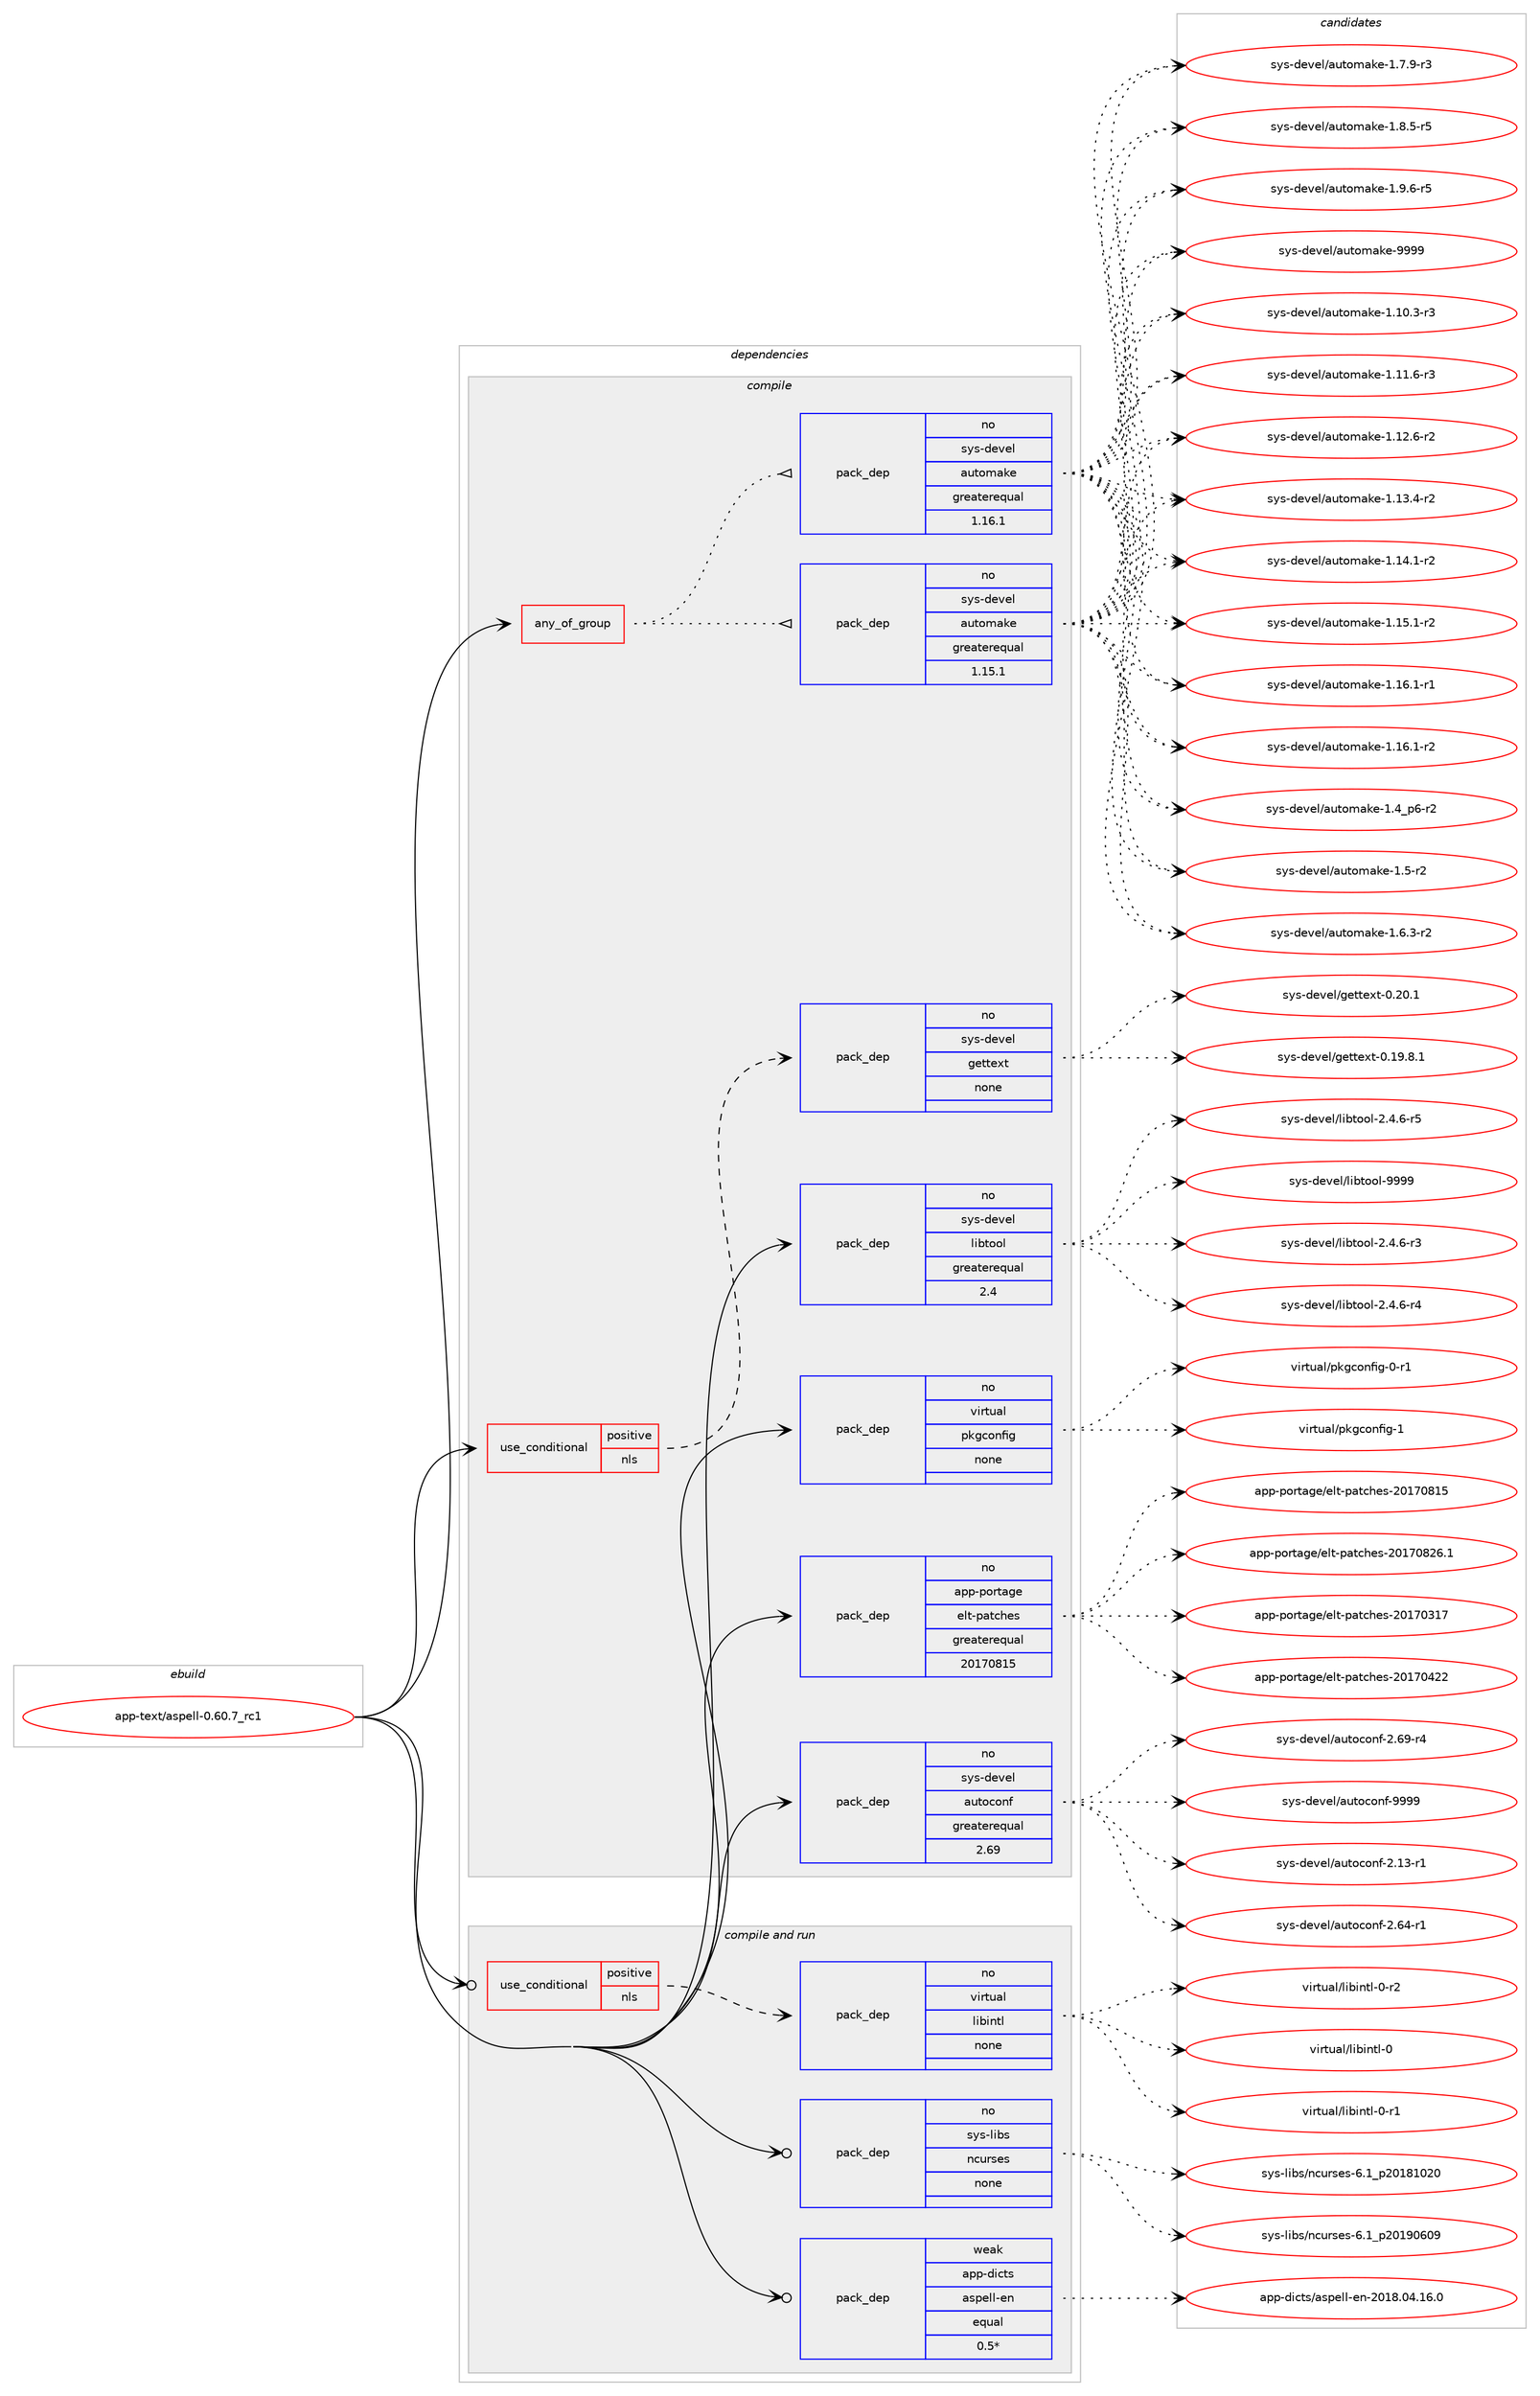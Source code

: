 digraph prolog {

# *************
# Graph options
# *************

newrank=true;
concentrate=true;
compound=true;
graph [rankdir=LR,fontname=Helvetica,fontsize=10,ranksep=1.5];#, ranksep=2.5, nodesep=0.2];
edge  [arrowhead=vee];
node  [fontname=Helvetica,fontsize=10];

# **********
# The ebuild
# **********

subgraph cluster_leftcol {
color=gray;
rank=same;
label=<<i>ebuild</i>>;
id [label="app-text/aspell-0.60.7_rc1", color=red, width=4, href="../app-text/aspell-0.60.7_rc1.svg"];
}

# ****************
# The dependencies
# ****************

subgraph cluster_midcol {
color=gray;
label=<<i>dependencies</i>>;
subgraph cluster_compile {
fillcolor="#eeeeee";
style=filled;
label=<<i>compile</i>>;
subgraph any8847 {
dependency507473 [label=<<TABLE BORDER="0" CELLBORDER="1" CELLSPACING="0" CELLPADDING="4"><TR><TD CELLPADDING="10">any_of_group</TD></TR></TABLE>>, shape=none, color=red];subgraph pack377139 {
dependency507474 [label=<<TABLE BORDER="0" CELLBORDER="1" CELLSPACING="0" CELLPADDING="4" WIDTH="220"><TR><TD ROWSPAN="6" CELLPADDING="30">pack_dep</TD></TR><TR><TD WIDTH="110">no</TD></TR><TR><TD>sys-devel</TD></TR><TR><TD>automake</TD></TR><TR><TD>greaterequal</TD></TR><TR><TD>1.16.1</TD></TR></TABLE>>, shape=none, color=blue];
}
dependency507473:e -> dependency507474:w [weight=20,style="dotted",arrowhead="oinv"];
subgraph pack377140 {
dependency507475 [label=<<TABLE BORDER="0" CELLBORDER="1" CELLSPACING="0" CELLPADDING="4" WIDTH="220"><TR><TD ROWSPAN="6" CELLPADDING="30">pack_dep</TD></TR><TR><TD WIDTH="110">no</TD></TR><TR><TD>sys-devel</TD></TR><TR><TD>automake</TD></TR><TR><TD>greaterequal</TD></TR><TR><TD>1.15.1</TD></TR></TABLE>>, shape=none, color=blue];
}
dependency507473:e -> dependency507475:w [weight=20,style="dotted",arrowhead="oinv"];
}
id:e -> dependency507473:w [weight=20,style="solid",arrowhead="vee"];
subgraph cond121163 {
dependency507476 [label=<<TABLE BORDER="0" CELLBORDER="1" CELLSPACING="0" CELLPADDING="4"><TR><TD ROWSPAN="3" CELLPADDING="10">use_conditional</TD></TR><TR><TD>positive</TD></TR><TR><TD>nls</TD></TR></TABLE>>, shape=none, color=red];
subgraph pack377141 {
dependency507477 [label=<<TABLE BORDER="0" CELLBORDER="1" CELLSPACING="0" CELLPADDING="4" WIDTH="220"><TR><TD ROWSPAN="6" CELLPADDING="30">pack_dep</TD></TR><TR><TD WIDTH="110">no</TD></TR><TR><TD>sys-devel</TD></TR><TR><TD>gettext</TD></TR><TR><TD>none</TD></TR><TR><TD></TD></TR></TABLE>>, shape=none, color=blue];
}
dependency507476:e -> dependency507477:w [weight=20,style="dashed",arrowhead="vee"];
}
id:e -> dependency507476:w [weight=20,style="solid",arrowhead="vee"];
subgraph pack377142 {
dependency507478 [label=<<TABLE BORDER="0" CELLBORDER="1" CELLSPACING="0" CELLPADDING="4" WIDTH="220"><TR><TD ROWSPAN="6" CELLPADDING="30">pack_dep</TD></TR><TR><TD WIDTH="110">no</TD></TR><TR><TD>app-portage</TD></TR><TR><TD>elt-patches</TD></TR><TR><TD>greaterequal</TD></TR><TR><TD>20170815</TD></TR></TABLE>>, shape=none, color=blue];
}
id:e -> dependency507478:w [weight=20,style="solid",arrowhead="vee"];
subgraph pack377143 {
dependency507479 [label=<<TABLE BORDER="0" CELLBORDER="1" CELLSPACING="0" CELLPADDING="4" WIDTH="220"><TR><TD ROWSPAN="6" CELLPADDING="30">pack_dep</TD></TR><TR><TD WIDTH="110">no</TD></TR><TR><TD>sys-devel</TD></TR><TR><TD>autoconf</TD></TR><TR><TD>greaterequal</TD></TR><TR><TD>2.69</TD></TR></TABLE>>, shape=none, color=blue];
}
id:e -> dependency507479:w [weight=20,style="solid",arrowhead="vee"];
subgraph pack377144 {
dependency507480 [label=<<TABLE BORDER="0" CELLBORDER="1" CELLSPACING="0" CELLPADDING="4" WIDTH="220"><TR><TD ROWSPAN="6" CELLPADDING="30">pack_dep</TD></TR><TR><TD WIDTH="110">no</TD></TR><TR><TD>sys-devel</TD></TR><TR><TD>libtool</TD></TR><TR><TD>greaterequal</TD></TR><TR><TD>2.4</TD></TR></TABLE>>, shape=none, color=blue];
}
id:e -> dependency507480:w [weight=20,style="solid",arrowhead="vee"];
subgraph pack377145 {
dependency507481 [label=<<TABLE BORDER="0" CELLBORDER="1" CELLSPACING="0" CELLPADDING="4" WIDTH="220"><TR><TD ROWSPAN="6" CELLPADDING="30">pack_dep</TD></TR><TR><TD WIDTH="110">no</TD></TR><TR><TD>virtual</TD></TR><TR><TD>pkgconfig</TD></TR><TR><TD>none</TD></TR><TR><TD></TD></TR></TABLE>>, shape=none, color=blue];
}
id:e -> dependency507481:w [weight=20,style="solid",arrowhead="vee"];
}
subgraph cluster_compileandrun {
fillcolor="#eeeeee";
style=filled;
label=<<i>compile and run</i>>;
subgraph cond121164 {
dependency507482 [label=<<TABLE BORDER="0" CELLBORDER="1" CELLSPACING="0" CELLPADDING="4"><TR><TD ROWSPAN="3" CELLPADDING="10">use_conditional</TD></TR><TR><TD>positive</TD></TR><TR><TD>nls</TD></TR></TABLE>>, shape=none, color=red];
subgraph pack377146 {
dependency507483 [label=<<TABLE BORDER="0" CELLBORDER="1" CELLSPACING="0" CELLPADDING="4" WIDTH="220"><TR><TD ROWSPAN="6" CELLPADDING="30">pack_dep</TD></TR><TR><TD WIDTH="110">no</TD></TR><TR><TD>virtual</TD></TR><TR><TD>libintl</TD></TR><TR><TD>none</TD></TR><TR><TD></TD></TR></TABLE>>, shape=none, color=blue];
}
dependency507482:e -> dependency507483:w [weight=20,style="dashed",arrowhead="vee"];
}
id:e -> dependency507482:w [weight=20,style="solid",arrowhead="odotvee"];
subgraph pack377147 {
dependency507484 [label=<<TABLE BORDER="0" CELLBORDER="1" CELLSPACING="0" CELLPADDING="4" WIDTH="220"><TR><TD ROWSPAN="6" CELLPADDING="30">pack_dep</TD></TR><TR><TD WIDTH="110">no</TD></TR><TR><TD>sys-libs</TD></TR><TR><TD>ncurses</TD></TR><TR><TD>none</TD></TR><TR><TD></TD></TR></TABLE>>, shape=none, color=blue];
}
id:e -> dependency507484:w [weight=20,style="solid",arrowhead="odotvee"];
subgraph pack377148 {
dependency507485 [label=<<TABLE BORDER="0" CELLBORDER="1" CELLSPACING="0" CELLPADDING="4" WIDTH="220"><TR><TD ROWSPAN="6" CELLPADDING="30">pack_dep</TD></TR><TR><TD WIDTH="110">weak</TD></TR><TR><TD>app-dicts</TD></TR><TR><TD>aspell-en</TD></TR><TR><TD>equal</TD></TR><TR><TD>0.5*</TD></TR></TABLE>>, shape=none, color=blue];
}
id:e -> dependency507485:w [weight=20,style="solid",arrowhead="odotvee"];
}
subgraph cluster_run {
fillcolor="#eeeeee";
style=filled;
label=<<i>run</i>>;
}
}

# **************
# The candidates
# **************

subgraph cluster_choices {
rank=same;
color=gray;
label=<<i>candidates</i>>;

subgraph choice377139 {
color=black;
nodesep=1;
choice11512111545100101118101108479711711611110997107101454946494846514511451 [label="sys-devel/automake-1.10.3-r3", color=red, width=4,href="../sys-devel/automake-1.10.3-r3.svg"];
choice11512111545100101118101108479711711611110997107101454946494946544511451 [label="sys-devel/automake-1.11.6-r3", color=red, width=4,href="../sys-devel/automake-1.11.6-r3.svg"];
choice11512111545100101118101108479711711611110997107101454946495046544511450 [label="sys-devel/automake-1.12.6-r2", color=red, width=4,href="../sys-devel/automake-1.12.6-r2.svg"];
choice11512111545100101118101108479711711611110997107101454946495146524511450 [label="sys-devel/automake-1.13.4-r2", color=red, width=4,href="../sys-devel/automake-1.13.4-r2.svg"];
choice11512111545100101118101108479711711611110997107101454946495246494511450 [label="sys-devel/automake-1.14.1-r2", color=red, width=4,href="../sys-devel/automake-1.14.1-r2.svg"];
choice11512111545100101118101108479711711611110997107101454946495346494511450 [label="sys-devel/automake-1.15.1-r2", color=red, width=4,href="../sys-devel/automake-1.15.1-r2.svg"];
choice11512111545100101118101108479711711611110997107101454946495446494511449 [label="sys-devel/automake-1.16.1-r1", color=red, width=4,href="../sys-devel/automake-1.16.1-r1.svg"];
choice11512111545100101118101108479711711611110997107101454946495446494511450 [label="sys-devel/automake-1.16.1-r2", color=red, width=4,href="../sys-devel/automake-1.16.1-r2.svg"];
choice115121115451001011181011084797117116111109971071014549465295112544511450 [label="sys-devel/automake-1.4_p6-r2", color=red, width=4,href="../sys-devel/automake-1.4_p6-r2.svg"];
choice11512111545100101118101108479711711611110997107101454946534511450 [label="sys-devel/automake-1.5-r2", color=red, width=4,href="../sys-devel/automake-1.5-r2.svg"];
choice115121115451001011181011084797117116111109971071014549465446514511450 [label="sys-devel/automake-1.6.3-r2", color=red, width=4,href="../sys-devel/automake-1.6.3-r2.svg"];
choice115121115451001011181011084797117116111109971071014549465546574511451 [label="sys-devel/automake-1.7.9-r3", color=red, width=4,href="../sys-devel/automake-1.7.9-r3.svg"];
choice115121115451001011181011084797117116111109971071014549465646534511453 [label="sys-devel/automake-1.8.5-r5", color=red, width=4,href="../sys-devel/automake-1.8.5-r5.svg"];
choice115121115451001011181011084797117116111109971071014549465746544511453 [label="sys-devel/automake-1.9.6-r5", color=red, width=4,href="../sys-devel/automake-1.9.6-r5.svg"];
choice115121115451001011181011084797117116111109971071014557575757 [label="sys-devel/automake-9999", color=red, width=4,href="../sys-devel/automake-9999.svg"];
dependency507474:e -> choice11512111545100101118101108479711711611110997107101454946494846514511451:w [style=dotted,weight="100"];
dependency507474:e -> choice11512111545100101118101108479711711611110997107101454946494946544511451:w [style=dotted,weight="100"];
dependency507474:e -> choice11512111545100101118101108479711711611110997107101454946495046544511450:w [style=dotted,weight="100"];
dependency507474:e -> choice11512111545100101118101108479711711611110997107101454946495146524511450:w [style=dotted,weight="100"];
dependency507474:e -> choice11512111545100101118101108479711711611110997107101454946495246494511450:w [style=dotted,weight="100"];
dependency507474:e -> choice11512111545100101118101108479711711611110997107101454946495346494511450:w [style=dotted,weight="100"];
dependency507474:e -> choice11512111545100101118101108479711711611110997107101454946495446494511449:w [style=dotted,weight="100"];
dependency507474:e -> choice11512111545100101118101108479711711611110997107101454946495446494511450:w [style=dotted,weight="100"];
dependency507474:e -> choice115121115451001011181011084797117116111109971071014549465295112544511450:w [style=dotted,weight="100"];
dependency507474:e -> choice11512111545100101118101108479711711611110997107101454946534511450:w [style=dotted,weight="100"];
dependency507474:e -> choice115121115451001011181011084797117116111109971071014549465446514511450:w [style=dotted,weight="100"];
dependency507474:e -> choice115121115451001011181011084797117116111109971071014549465546574511451:w [style=dotted,weight="100"];
dependency507474:e -> choice115121115451001011181011084797117116111109971071014549465646534511453:w [style=dotted,weight="100"];
dependency507474:e -> choice115121115451001011181011084797117116111109971071014549465746544511453:w [style=dotted,weight="100"];
dependency507474:e -> choice115121115451001011181011084797117116111109971071014557575757:w [style=dotted,weight="100"];
}
subgraph choice377140 {
color=black;
nodesep=1;
choice11512111545100101118101108479711711611110997107101454946494846514511451 [label="sys-devel/automake-1.10.3-r3", color=red, width=4,href="../sys-devel/automake-1.10.3-r3.svg"];
choice11512111545100101118101108479711711611110997107101454946494946544511451 [label="sys-devel/automake-1.11.6-r3", color=red, width=4,href="../sys-devel/automake-1.11.6-r3.svg"];
choice11512111545100101118101108479711711611110997107101454946495046544511450 [label="sys-devel/automake-1.12.6-r2", color=red, width=4,href="../sys-devel/automake-1.12.6-r2.svg"];
choice11512111545100101118101108479711711611110997107101454946495146524511450 [label="sys-devel/automake-1.13.4-r2", color=red, width=4,href="../sys-devel/automake-1.13.4-r2.svg"];
choice11512111545100101118101108479711711611110997107101454946495246494511450 [label="sys-devel/automake-1.14.1-r2", color=red, width=4,href="../sys-devel/automake-1.14.1-r2.svg"];
choice11512111545100101118101108479711711611110997107101454946495346494511450 [label="sys-devel/automake-1.15.1-r2", color=red, width=4,href="../sys-devel/automake-1.15.1-r2.svg"];
choice11512111545100101118101108479711711611110997107101454946495446494511449 [label="sys-devel/automake-1.16.1-r1", color=red, width=4,href="../sys-devel/automake-1.16.1-r1.svg"];
choice11512111545100101118101108479711711611110997107101454946495446494511450 [label="sys-devel/automake-1.16.1-r2", color=red, width=4,href="../sys-devel/automake-1.16.1-r2.svg"];
choice115121115451001011181011084797117116111109971071014549465295112544511450 [label="sys-devel/automake-1.4_p6-r2", color=red, width=4,href="../sys-devel/automake-1.4_p6-r2.svg"];
choice11512111545100101118101108479711711611110997107101454946534511450 [label="sys-devel/automake-1.5-r2", color=red, width=4,href="../sys-devel/automake-1.5-r2.svg"];
choice115121115451001011181011084797117116111109971071014549465446514511450 [label="sys-devel/automake-1.6.3-r2", color=red, width=4,href="../sys-devel/automake-1.6.3-r2.svg"];
choice115121115451001011181011084797117116111109971071014549465546574511451 [label="sys-devel/automake-1.7.9-r3", color=red, width=4,href="../sys-devel/automake-1.7.9-r3.svg"];
choice115121115451001011181011084797117116111109971071014549465646534511453 [label="sys-devel/automake-1.8.5-r5", color=red, width=4,href="../sys-devel/automake-1.8.5-r5.svg"];
choice115121115451001011181011084797117116111109971071014549465746544511453 [label="sys-devel/automake-1.9.6-r5", color=red, width=4,href="../sys-devel/automake-1.9.6-r5.svg"];
choice115121115451001011181011084797117116111109971071014557575757 [label="sys-devel/automake-9999", color=red, width=4,href="../sys-devel/automake-9999.svg"];
dependency507475:e -> choice11512111545100101118101108479711711611110997107101454946494846514511451:w [style=dotted,weight="100"];
dependency507475:e -> choice11512111545100101118101108479711711611110997107101454946494946544511451:w [style=dotted,weight="100"];
dependency507475:e -> choice11512111545100101118101108479711711611110997107101454946495046544511450:w [style=dotted,weight="100"];
dependency507475:e -> choice11512111545100101118101108479711711611110997107101454946495146524511450:w [style=dotted,weight="100"];
dependency507475:e -> choice11512111545100101118101108479711711611110997107101454946495246494511450:w [style=dotted,weight="100"];
dependency507475:e -> choice11512111545100101118101108479711711611110997107101454946495346494511450:w [style=dotted,weight="100"];
dependency507475:e -> choice11512111545100101118101108479711711611110997107101454946495446494511449:w [style=dotted,weight="100"];
dependency507475:e -> choice11512111545100101118101108479711711611110997107101454946495446494511450:w [style=dotted,weight="100"];
dependency507475:e -> choice115121115451001011181011084797117116111109971071014549465295112544511450:w [style=dotted,weight="100"];
dependency507475:e -> choice11512111545100101118101108479711711611110997107101454946534511450:w [style=dotted,weight="100"];
dependency507475:e -> choice115121115451001011181011084797117116111109971071014549465446514511450:w [style=dotted,weight="100"];
dependency507475:e -> choice115121115451001011181011084797117116111109971071014549465546574511451:w [style=dotted,weight="100"];
dependency507475:e -> choice115121115451001011181011084797117116111109971071014549465646534511453:w [style=dotted,weight="100"];
dependency507475:e -> choice115121115451001011181011084797117116111109971071014549465746544511453:w [style=dotted,weight="100"];
dependency507475:e -> choice115121115451001011181011084797117116111109971071014557575757:w [style=dotted,weight="100"];
}
subgraph choice377141 {
color=black;
nodesep=1;
choice1151211154510010111810110847103101116116101120116454846495746564649 [label="sys-devel/gettext-0.19.8.1", color=red, width=4,href="../sys-devel/gettext-0.19.8.1.svg"];
choice115121115451001011181011084710310111611610112011645484650484649 [label="sys-devel/gettext-0.20.1", color=red, width=4,href="../sys-devel/gettext-0.20.1.svg"];
dependency507477:e -> choice1151211154510010111810110847103101116116101120116454846495746564649:w [style=dotted,weight="100"];
dependency507477:e -> choice115121115451001011181011084710310111611610112011645484650484649:w [style=dotted,weight="100"];
}
subgraph choice377142 {
color=black;
nodesep=1;
choice97112112451121111141169710310147101108116451129711699104101115455048495548514955 [label="app-portage/elt-patches-20170317", color=red, width=4,href="../app-portage/elt-patches-20170317.svg"];
choice97112112451121111141169710310147101108116451129711699104101115455048495548525050 [label="app-portage/elt-patches-20170422", color=red, width=4,href="../app-portage/elt-patches-20170422.svg"];
choice97112112451121111141169710310147101108116451129711699104101115455048495548564953 [label="app-portage/elt-patches-20170815", color=red, width=4,href="../app-portage/elt-patches-20170815.svg"];
choice971121124511211111411697103101471011081164511297116991041011154550484955485650544649 [label="app-portage/elt-patches-20170826.1", color=red, width=4,href="../app-portage/elt-patches-20170826.1.svg"];
dependency507478:e -> choice97112112451121111141169710310147101108116451129711699104101115455048495548514955:w [style=dotted,weight="100"];
dependency507478:e -> choice97112112451121111141169710310147101108116451129711699104101115455048495548525050:w [style=dotted,weight="100"];
dependency507478:e -> choice97112112451121111141169710310147101108116451129711699104101115455048495548564953:w [style=dotted,weight="100"];
dependency507478:e -> choice971121124511211111411697103101471011081164511297116991041011154550484955485650544649:w [style=dotted,weight="100"];
}
subgraph choice377143 {
color=black;
nodesep=1;
choice1151211154510010111810110847971171161119911111010245504649514511449 [label="sys-devel/autoconf-2.13-r1", color=red, width=4,href="../sys-devel/autoconf-2.13-r1.svg"];
choice1151211154510010111810110847971171161119911111010245504654524511449 [label="sys-devel/autoconf-2.64-r1", color=red, width=4,href="../sys-devel/autoconf-2.64-r1.svg"];
choice1151211154510010111810110847971171161119911111010245504654574511452 [label="sys-devel/autoconf-2.69-r4", color=red, width=4,href="../sys-devel/autoconf-2.69-r4.svg"];
choice115121115451001011181011084797117116111991111101024557575757 [label="sys-devel/autoconf-9999", color=red, width=4,href="../sys-devel/autoconf-9999.svg"];
dependency507479:e -> choice1151211154510010111810110847971171161119911111010245504649514511449:w [style=dotted,weight="100"];
dependency507479:e -> choice1151211154510010111810110847971171161119911111010245504654524511449:w [style=dotted,weight="100"];
dependency507479:e -> choice1151211154510010111810110847971171161119911111010245504654574511452:w [style=dotted,weight="100"];
dependency507479:e -> choice115121115451001011181011084797117116111991111101024557575757:w [style=dotted,weight="100"];
}
subgraph choice377144 {
color=black;
nodesep=1;
choice1151211154510010111810110847108105981161111111084550465246544511451 [label="sys-devel/libtool-2.4.6-r3", color=red, width=4,href="../sys-devel/libtool-2.4.6-r3.svg"];
choice1151211154510010111810110847108105981161111111084550465246544511452 [label="sys-devel/libtool-2.4.6-r4", color=red, width=4,href="../sys-devel/libtool-2.4.6-r4.svg"];
choice1151211154510010111810110847108105981161111111084550465246544511453 [label="sys-devel/libtool-2.4.6-r5", color=red, width=4,href="../sys-devel/libtool-2.4.6-r5.svg"];
choice1151211154510010111810110847108105981161111111084557575757 [label="sys-devel/libtool-9999", color=red, width=4,href="../sys-devel/libtool-9999.svg"];
dependency507480:e -> choice1151211154510010111810110847108105981161111111084550465246544511451:w [style=dotted,weight="100"];
dependency507480:e -> choice1151211154510010111810110847108105981161111111084550465246544511452:w [style=dotted,weight="100"];
dependency507480:e -> choice1151211154510010111810110847108105981161111111084550465246544511453:w [style=dotted,weight="100"];
dependency507480:e -> choice1151211154510010111810110847108105981161111111084557575757:w [style=dotted,weight="100"];
}
subgraph choice377145 {
color=black;
nodesep=1;
choice11810511411611797108471121071039911111010210510345484511449 [label="virtual/pkgconfig-0-r1", color=red, width=4,href="../virtual/pkgconfig-0-r1.svg"];
choice1181051141161179710847112107103991111101021051034549 [label="virtual/pkgconfig-1", color=red, width=4,href="../virtual/pkgconfig-1.svg"];
dependency507481:e -> choice11810511411611797108471121071039911111010210510345484511449:w [style=dotted,weight="100"];
dependency507481:e -> choice1181051141161179710847112107103991111101021051034549:w [style=dotted,weight="100"];
}
subgraph choice377146 {
color=black;
nodesep=1;
choice1181051141161179710847108105981051101161084548 [label="virtual/libintl-0", color=red, width=4,href="../virtual/libintl-0.svg"];
choice11810511411611797108471081059810511011610845484511449 [label="virtual/libintl-0-r1", color=red, width=4,href="../virtual/libintl-0-r1.svg"];
choice11810511411611797108471081059810511011610845484511450 [label="virtual/libintl-0-r2", color=red, width=4,href="../virtual/libintl-0-r2.svg"];
dependency507483:e -> choice1181051141161179710847108105981051101161084548:w [style=dotted,weight="100"];
dependency507483:e -> choice11810511411611797108471081059810511011610845484511449:w [style=dotted,weight="100"];
dependency507483:e -> choice11810511411611797108471081059810511011610845484511450:w [style=dotted,weight="100"];
}
subgraph choice377147 {
color=black;
nodesep=1;
choice1151211154510810598115471109911711411510111545544649951125048495649485048 [label="sys-libs/ncurses-6.1_p20181020", color=red, width=4,href="../sys-libs/ncurses-6.1_p20181020.svg"];
choice1151211154510810598115471109911711411510111545544649951125048495748544857 [label="sys-libs/ncurses-6.1_p20190609", color=red, width=4,href="../sys-libs/ncurses-6.1_p20190609.svg"];
dependency507484:e -> choice1151211154510810598115471109911711411510111545544649951125048495649485048:w [style=dotted,weight="100"];
dependency507484:e -> choice1151211154510810598115471109911711411510111545544649951125048495748544857:w [style=dotted,weight="100"];
}
subgraph choice377148 {
color=black;
nodesep=1;
choice97112112451001059911611547971151121011081084510111045504849564648524649544648 [label="app-dicts/aspell-en-2018.04.16.0", color=red, width=4,href="../app-dicts/aspell-en-2018.04.16.0.svg"];
dependency507485:e -> choice97112112451001059911611547971151121011081084510111045504849564648524649544648:w [style=dotted,weight="100"];
}
}

}
